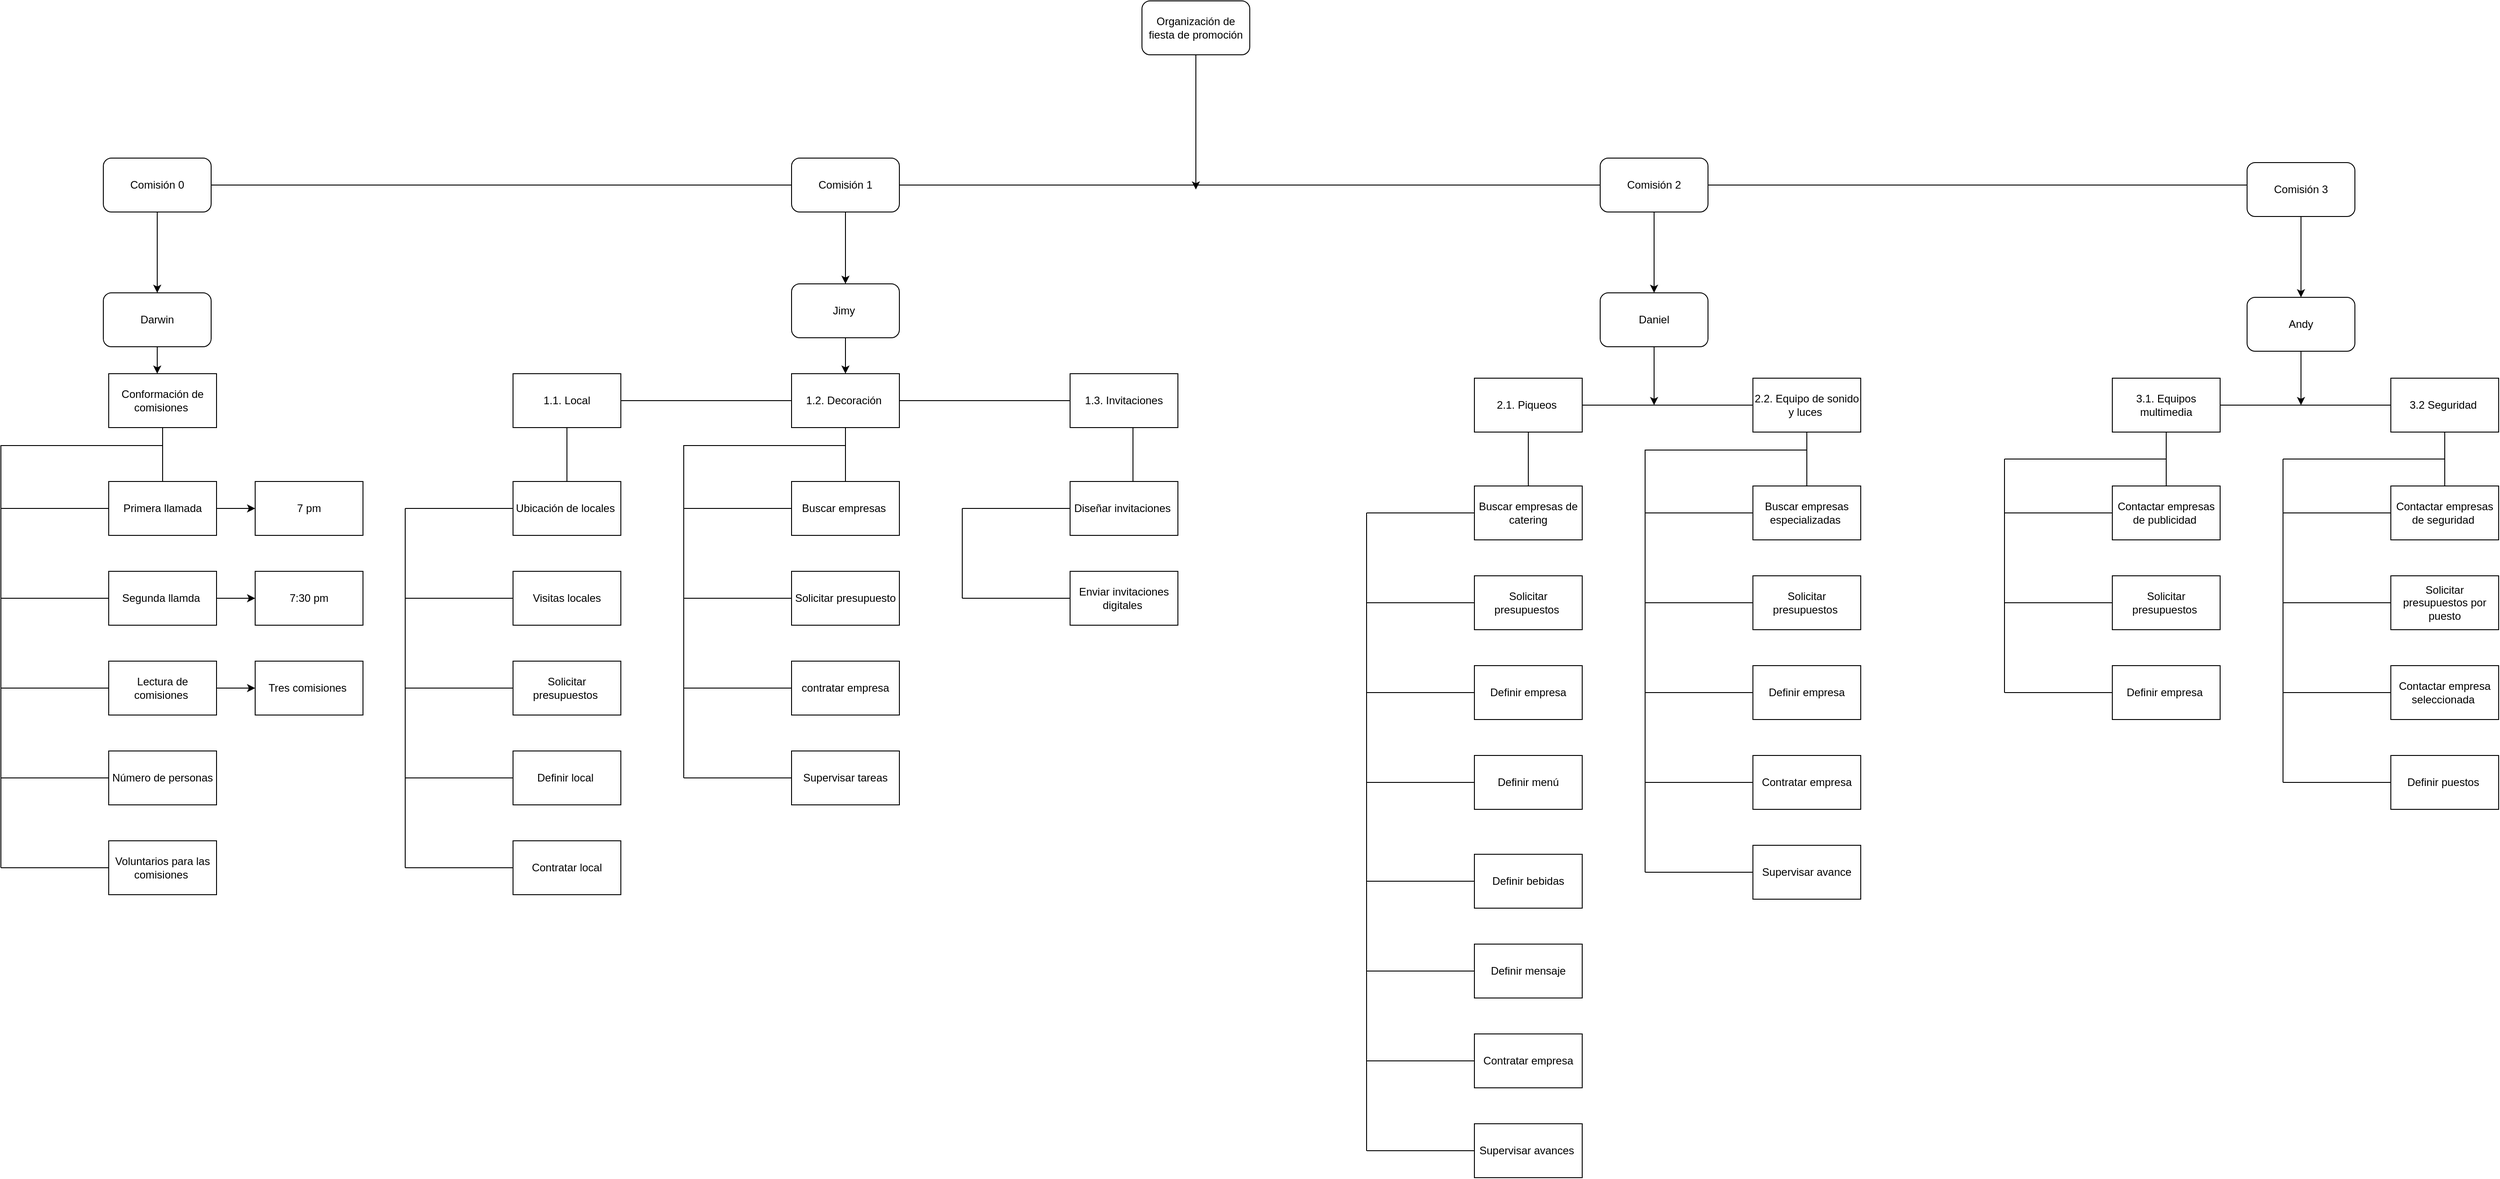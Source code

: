 <mxfile version="20.3.7" type="github">
  <diagram id="5C6EwOf_Wa-gGO12jq7W" name="Página-1">
    <mxGraphModel dx="7194" dy="2410" grid="1" gridSize="10" guides="1" tooltips="1" connect="1" arrows="1" fold="1" page="1" pageScale="1" pageWidth="827" pageHeight="1169" math="0" shadow="0">
      <root>
        <mxCell id="0" />
        <mxCell id="1" parent="0" />
        <mxCell id="Lc9naHNw8LYEpgLvx75e-236" style="edgeStyle=orthogonalEdgeStyle;rounded=0;orthogonalLoop=1;jettySize=auto;html=1;" edge="1" parent="1" source="Lc9naHNw8LYEpgLvx75e-1">
          <mxGeometry relative="1" as="geometry">
            <mxPoint x="100" y="250" as="targetPoint" />
          </mxGeometry>
        </mxCell>
        <mxCell id="Lc9naHNw8LYEpgLvx75e-1" value="&lt;font style=&quot;vertical-align: inherit;&quot;&gt;&lt;font style=&quot;vertical-align: inherit;&quot;&gt;Organización de fiesta de promoción&lt;/font&gt;&lt;/font&gt;" style="rounded=1;whiteSpace=wrap;html=1;" vertex="1" parent="1">
          <mxGeometry x="40" y="40" width="120" height="60" as="geometry" />
        </mxCell>
        <mxCell id="Lc9naHNw8LYEpgLvx75e-111" value="" style="edgeStyle=orthogonalEdgeStyle;rounded=0;orthogonalLoop=1;jettySize=auto;html=1;" edge="1" parent="1" source="Lc9naHNw8LYEpgLvx75e-2" target="Lc9naHNw8LYEpgLvx75e-73">
          <mxGeometry relative="1" as="geometry" />
        </mxCell>
        <mxCell id="Lc9naHNw8LYEpgLvx75e-2" value="&lt;font style=&quot;vertical-align: inherit;&quot;&gt;&lt;font style=&quot;vertical-align: inherit;&quot;&gt;Comisión 2&lt;/font&gt;&lt;/font&gt;" style="rounded=1;whiteSpace=wrap;html=1;" vertex="1" parent="1">
          <mxGeometry x="550" y="215" width="120" height="60" as="geometry" />
        </mxCell>
        <mxCell id="Lc9naHNw8LYEpgLvx75e-17" value="" style="edgeStyle=orthogonalEdgeStyle;rounded=0;orthogonalLoop=1;jettySize=auto;html=1;" edge="1" parent="1" source="Lc9naHNw8LYEpgLvx75e-3" target="Lc9naHNw8LYEpgLvx75e-9">
          <mxGeometry relative="1" as="geometry" />
        </mxCell>
        <mxCell id="Lc9naHNw8LYEpgLvx75e-3" value="&lt;font style=&quot;vertical-align: inherit;&quot;&gt;&lt;font style=&quot;vertical-align: inherit;&quot;&gt;Comisión 1&lt;/font&gt;&lt;/font&gt;" style="rounded=1;whiteSpace=wrap;html=1;" vertex="1" parent="1">
          <mxGeometry x="-350" y="215" width="120" height="60" as="geometry" />
        </mxCell>
        <mxCell id="Lc9naHNw8LYEpgLvx75e-132" value="" style="edgeStyle=orthogonalEdgeStyle;rounded=0;orthogonalLoop=1;jettySize=auto;html=1;" edge="1" parent="1" source="Lc9naHNw8LYEpgLvx75e-4" target="Lc9naHNw8LYEpgLvx75e-113">
          <mxGeometry relative="1" as="geometry" />
        </mxCell>
        <mxCell id="Lc9naHNw8LYEpgLvx75e-4" value="&lt;font style=&quot;vertical-align: inherit;&quot;&gt;&lt;font style=&quot;vertical-align: inherit;&quot;&gt;Comisión 3&lt;/font&gt;&lt;/font&gt;" style="rounded=1;whiteSpace=wrap;html=1;" vertex="1" parent="1">
          <mxGeometry x="1270" y="220" width="120" height="60" as="geometry" />
        </mxCell>
        <mxCell id="Lc9naHNw8LYEpgLvx75e-16" value="" style="edgeStyle=orthogonalEdgeStyle;rounded=0;orthogonalLoop=1;jettySize=auto;html=1;" edge="1" parent="1" source="Lc9naHNw8LYEpgLvx75e-9" target="Lc9naHNw8LYEpgLvx75e-11">
          <mxGeometry relative="1" as="geometry" />
        </mxCell>
        <mxCell id="Lc9naHNw8LYEpgLvx75e-9" value="Jimy&lt;span style=&quot;white-space: pre;&quot;&gt;	&lt;/span&gt;" style="rounded=1;whiteSpace=wrap;html=1;" vertex="1" parent="1">
          <mxGeometry x="-350" y="355" width="120" height="60" as="geometry" />
        </mxCell>
        <mxCell id="Lc9naHNw8LYEpgLvx75e-11" value="1.2. Decoración&lt;span style=&quot;white-space: pre;&quot;&gt;	&lt;/span&gt;" style="rounded=0;whiteSpace=wrap;html=1;" vertex="1" parent="1">
          <mxGeometry x="-350" y="455" width="120" height="60" as="geometry" />
        </mxCell>
        <mxCell id="Lc9naHNw8LYEpgLvx75e-13" value="1.1. Local" style="rounded=0;whiteSpace=wrap;html=1;" vertex="1" parent="1">
          <mxGeometry x="-660" y="455" width="120" height="60" as="geometry" />
        </mxCell>
        <mxCell id="Lc9naHNw8LYEpgLvx75e-21" value="" style="endArrow=none;html=1;rounded=0;entryX=0;entryY=0.5;entryDx=0;entryDy=0;exitX=1;exitY=0.5;exitDx=0;exitDy=0;" edge="1" parent="1" source="Lc9naHNw8LYEpgLvx75e-13" target="Lc9naHNw8LYEpgLvx75e-11">
          <mxGeometry width="50" height="50" relative="1" as="geometry">
            <mxPoint x="-620" y="465" as="sourcePoint" />
            <mxPoint x="-590" y="485" as="targetPoint" />
            <Array as="points">
              <mxPoint x="-490" y="485" />
            </Array>
          </mxGeometry>
        </mxCell>
        <mxCell id="Lc9naHNw8LYEpgLvx75e-22" value="1.3. Invitaciones" style="rounded=0;whiteSpace=wrap;html=1;" vertex="1" parent="1">
          <mxGeometry x="-40" y="455" width="120" height="60" as="geometry" />
        </mxCell>
        <mxCell id="Lc9naHNw8LYEpgLvx75e-24" value="" style="endArrow=none;html=1;rounded=0;exitX=1;exitY=0.5;exitDx=0;exitDy=0;entryX=0;entryY=0.5;entryDx=0;entryDy=0;" edge="1" parent="1" source="Lc9naHNw8LYEpgLvx75e-11" target="Lc9naHNw8LYEpgLvx75e-22">
          <mxGeometry width="50" height="50" relative="1" as="geometry">
            <mxPoint x="-150" y="615" as="sourcePoint" />
            <mxPoint x="-100" y="565" as="targetPoint" />
          </mxGeometry>
        </mxCell>
        <mxCell id="Lc9naHNw8LYEpgLvx75e-25" value="Ubicación de locales&amp;nbsp;" style="rounded=0;whiteSpace=wrap;html=1;" vertex="1" parent="1">
          <mxGeometry x="-660" y="575" width="120" height="60" as="geometry" />
        </mxCell>
        <mxCell id="Lc9naHNw8LYEpgLvx75e-26" value="Visitas locales" style="rounded=0;whiteSpace=wrap;html=1;" vertex="1" parent="1">
          <mxGeometry x="-660" y="675" width="120" height="60" as="geometry" />
        </mxCell>
        <mxCell id="Lc9naHNw8LYEpgLvx75e-27" value="Solicitar presupuestos&amp;nbsp;" style="rounded=0;whiteSpace=wrap;html=1;" vertex="1" parent="1">
          <mxGeometry x="-660" y="775" width="120" height="60" as="geometry" />
        </mxCell>
        <mxCell id="Lc9naHNw8LYEpgLvx75e-28" value="Definir local&amp;nbsp;" style="rounded=0;whiteSpace=wrap;html=1;" vertex="1" parent="1">
          <mxGeometry x="-660" y="875" width="120" height="60" as="geometry" />
        </mxCell>
        <mxCell id="Lc9naHNw8LYEpgLvx75e-29" value="Contratar local" style="rounded=0;whiteSpace=wrap;html=1;" vertex="1" parent="1">
          <mxGeometry x="-660" y="975" width="120" height="60" as="geometry" />
        </mxCell>
        <mxCell id="Lc9naHNw8LYEpgLvx75e-32" value="" style="endArrow=none;html=1;rounded=0;" edge="1" parent="1">
          <mxGeometry width="50" height="50" relative="1" as="geometry">
            <mxPoint x="-470" y="905" as="sourcePoint" />
            <mxPoint x="-290" y="535" as="targetPoint" />
            <Array as="points">
              <mxPoint x="-470" y="535" />
              <mxPoint x="-420" y="535" />
            </Array>
          </mxGeometry>
        </mxCell>
        <mxCell id="Lc9naHNw8LYEpgLvx75e-34" value="" style="endArrow=none;html=1;rounded=0;entryX=0;entryY=0.5;entryDx=0;entryDy=0;" edge="1" parent="1" target="Lc9naHNw8LYEpgLvx75e-25">
          <mxGeometry width="50" height="50" relative="1" as="geometry">
            <mxPoint x="-780" y="605" as="sourcePoint" />
            <mxPoint x="-540" y="705" as="targetPoint" />
          </mxGeometry>
        </mxCell>
        <mxCell id="Lc9naHNw8LYEpgLvx75e-35" value="" style="endArrow=none;html=1;rounded=0;entryX=0;entryY=0.5;entryDx=0;entryDy=0;" edge="1" parent="1" target="Lc9naHNw8LYEpgLvx75e-26">
          <mxGeometry width="50" height="50" relative="1" as="geometry">
            <mxPoint x="-780" y="705" as="sourcePoint" />
            <mxPoint x="-540" y="705" as="targetPoint" />
          </mxGeometry>
        </mxCell>
        <mxCell id="Lc9naHNw8LYEpgLvx75e-36" value="" style="endArrow=none;html=1;rounded=0;entryX=0;entryY=0.5;entryDx=0;entryDy=0;" edge="1" parent="1" target="Lc9naHNw8LYEpgLvx75e-27">
          <mxGeometry width="50" height="50" relative="1" as="geometry">
            <mxPoint x="-780" y="805" as="sourcePoint" />
            <mxPoint x="-540" y="705" as="targetPoint" />
          </mxGeometry>
        </mxCell>
        <mxCell id="Lc9naHNw8LYEpgLvx75e-37" value="" style="endArrow=none;html=1;rounded=0;entryX=0;entryY=0.5;entryDx=0;entryDy=0;" edge="1" parent="1" target="Lc9naHNw8LYEpgLvx75e-28">
          <mxGeometry width="50" height="50" relative="1" as="geometry">
            <mxPoint x="-780" y="905" as="sourcePoint" />
            <mxPoint x="-540" y="865" as="targetPoint" />
          </mxGeometry>
        </mxCell>
        <mxCell id="Lc9naHNw8LYEpgLvx75e-38" value="" style="endArrow=none;html=1;rounded=0;entryX=0;entryY=0.5;entryDx=0;entryDy=0;" edge="1" parent="1">
          <mxGeometry width="50" height="50" relative="1" as="geometry">
            <mxPoint x="-780" y="1005" as="sourcePoint" />
            <mxPoint x="-660" y="1005" as="targetPoint" />
          </mxGeometry>
        </mxCell>
        <mxCell id="Lc9naHNw8LYEpgLvx75e-39" value="" style="endArrow=none;html=1;rounded=0;entryX=0.5;entryY=1;entryDx=0;entryDy=0;exitX=0.5;exitY=0;exitDx=0;exitDy=0;" edge="1" parent="1" source="Lc9naHNw8LYEpgLvx75e-25" target="Lc9naHNw8LYEpgLvx75e-13">
          <mxGeometry width="50" height="50" relative="1" as="geometry">
            <mxPoint x="-590" y="605" as="sourcePoint" />
            <mxPoint x="-540" y="555" as="targetPoint" />
          </mxGeometry>
        </mxCell>
        <mxCell id="Lc9naHNw8LYEpgLvx75e-54" value="Buscar empresas&amp;nbsp;" style="rounded=0;whiteSpace=wrap;html=1;" vertex="1" parent="1">
          <mxGeometry x="-350" y="575" width="120" height="60" as="geometry" />
        </mxCell>
        <mxCell id="Lc9naHNw8LYEpgLvx75e-55" value="Solicitar presupuesto" style="rounded=0;whiteSpace=wrap;html=1;" vertex="1" parent="1">
          <mxGeometry x="-350" y="675" width="120" height="60" as="geometry" />
        </mxCell>
        <mxCell id="Lc9naHNw8LYEpgLvx75e-56" value="contratar empresa" style="rounded=0;whiteSpace=wrap;html=1;" vertex="1" parent="1">
          <mxGeometry x="-350" y="775" width="120" height="60" as="geometry" />
        </mxCell>
        <mxCell id="Lc9naHNw8LYEpgLvx75e-57" value="Supervisar tareas" style="rounded=0;whiteSpace=wrap;html=1;" vertex="1" parent="1">
          <mxGeometry x="-350" y="875" width="120" height="60" as="geometry" />
        </mxCell>
        <mxCell id="Lc9naHNw8LYEpgLvx75e-58" value="" style="endArrow=none;html=1;rounded=0;entryX=0;entryY=0.5;entryDx=0;entryDy=0;" edge="1" target="Lc9naHNw8LYEpgLvx75e-54" parent="1">
          <mxGeometry width="50" height="50" relative="1" as="geometry">
            <mxPoint x="-470" y="605" as="sourcePoint" />
            <mxPoint x="-230" y="705" as="targetPoint" />
          </mxGeometry>
        </mxCell>
        <mxCell id="Lc9naHNw8LYEpgLvx75e-59" value="" style="endArrow=none;html=1;rounded=0;entryX=0;entryY=0.5;entryDx=0;entryDy=0;" edge="1" target="Lc9naHNw8LYEpgLvx75e-55" parent="1">
          <mxGeometry width="50" height="50" relative="1" as="geometry">
            <mxPoint x="-470" y="705" as="sourcePoint" />
            <mxPoint x="-230" y="705" as="targetPoint" />
          </mxGeometry>
        </mxCell>
        <mxCell id="Lc9naHNw8LYEpgLvx75e-60" value="" style="endArrow=none;html=1;rounded=0;entryX=0;entryY=0.5;entryDx=0;entryDy=0;" edge="1" target="Lc9naHNw8LYEpgLvx75e-56" parent="1">
          <mxGeometry width="50" height="50" relative="1" as="geometry">
            <mxPoint x="-470" y="805" as="sourcePoint" />
            <mxPoint x="-230" y="705" as="targetPoint" />
          </mxGeometry>
        </mxCell>
        <mxCell id="Lc9naHNw8LYEpgLvx75e-61" value="" style="endArrow=none;html=1;rounded=0;entryX=0;entryY=0.5;entryDx=0;entryDy=0;" edge="1" target="Lc9naHNw8LYEpgLvx75e-57" parent="1">
          <mxGeometry width="50" height="50" relative="1" as="geometry">
            <mxPoint x="-470" y="905" as="sourcePoint" />
            <mxPoint x="-230" y="865" as="targetPoint" />
          </mxGeometry>
        </mxCell>
        <mxCell id="Lc9naHNw8LYEpgLvx75e-62" value="" style="endArrow=none;html=1;rounded=0;entryX=0.5;entryY=1;entryDx=0;entryDy=0;exitX=0.5;exitY=0;exitDx=0;exitDy=0;" edge="1" source="Lc9naHNw8LYEpgLvx75e-54" parent="1">
          <mxGeometry width="50" height="50" relative="1" as="geometry">
            <mxPoint x="-280" y="605" as="sourcePoint" />
            <mxPoint x="-290" y="515" as="targetPoint" />
          </mxGeometry>
        </mxCell>
        <mxCell id="Lc9naHNw8LYEpgLvx75e-63" value="" style="endArrow=none;html=1;rounded=0;" edge="1" parent="1">
          <mxGeometry width="50" height="50" relative="1" as="geometry">
            <mxPoint x="-780" y="1005" as="sourcePoint" />
            <mxPoint x="-780" y="605" as="targetPoint" />
          </mxGeometry>
        </mxCell>
        <mxCell id="Lc9naHNw8LYEpgLvx75e-65" value="Diseñar invitaciones&amp;nbsp;" style="rounded=0;whiteSpace=wrap;html=1;" vertex="1" parent="1">
          <mxGeometry x="-40" y="575" width="120" height="60" as="geometry" />
        </mxCell>
        <mxCell id="Lc9naHNw8LYEpgLvx75e-66" value="Enviar invitaciones digitales&amp;nbsp;" style="rounded=0;whiteSpace=wrap;html=1;" vertex="1" parent="1">
          <mxGeometry x="-40" y="675" width="120" height="60" as="geometry" />
        </mxCell>
        <mxCell id="Lc9naHNw8LYEpgLvx75e-67" value="" style="endArrow=none;html=1;rounded=0;entryX=0;entryY=0.5;entryDx=0;entryDy=0;" edge="1" target="Lc9naHNw8LYEpgLvx75e-65" parent="1">
          <mxGeometry width="50" height="50" relative="1" as="geometry">
            <mxPoint x="-160.0" y="605" as="sourcePoint" />
            <mxPoint x="80" y="705" as="targetPoint" />
          </mxGeometry>
        </mxCell>
        <mxCell id="Lc9naHNw8LYEpgLvx75e-68" value="" style="endArrow=none;html=1;rounded=0;entryX=0;entryY=0.5;entryDx=0;entryDy=0;" edge="1" target="Lc9naHNw8LYEpgLvx75e-66" parent="1">
          <mxGeometry width="50" height="50" relative="1" as="geometry">
            <mxPoint x="-160.0" y="705" as="sourcePoint" />
            <mxPoint x="80" y="705" as="targetPoint" />
          </mxGeometry>
        </mxCell>
        <mxCell id="Lc9naHNw8LYEpgLvx75e-69" value="" style="endArrow=none;html=1;rounded=0;entryX=0.5;entryY=1;entryDx=0;entryDy=0;exitX=0.5;exitY=0;exitDx=0;exitDy=0;" edge="1" parent="1" source="Lc9naHNw8LYEpgLvx75e-54">
          <mxGeometry width="50" height="50" relative="1" as="geometry">
            <mxPoint x="-290.0" y="575" as="sourcePoint" />
            <mxPoint x="-290.0" y="515" as="targetPoint" />
            <Array as="points">
              <mxPoint x="-290" y="545" />
            </Array>
          </mxGeometry>
        </mxCell>
        <mxCell id="Lc9naHNw8LYEpgLvx75e-70" value="" style="endArrow=none;html=1;rounded=0;entryX=0.5;entryY=1;entryDx=0;entryDy=0;exitX=0.5;exitY=0;exitDx=0;exitDy=0;" edge="1" parent="1">
          <mxGeometry width="50" height="50" relative="1" as="geometry">
            <mxPoint x="30.0" y="575" as="sourcePoint" />
            <mxPoint x="30.0" y="515" as="targetPoint" />
            <Array as="points">
              <mxPoint x="30" y="545" />
            </Array>
          </mxGeometry>
        </mxCell>
        <mxCell id="Lc9naHNw8LYEpgLvx75e-71" value="" style="endArrow=none;html=1;rounded=0;" edge="1" parent="1">
          <mxGeometry width="50" height="50" relative="1" as="geometry">
            <mxPoint x="-160" y="705" as="sourcePoint" />
            <mxPoint x="-160" y="605" as="targetPoint" />
          </mxGeometry>
        </mxCell>
        <mxCell id="Lc9naHNw8LYEpgLvx75e-300" value="" style="edgeStyle=orthogonalEdgeStyle;rounded=0;orthogonalLoop=1;jettySize=auto;html=1;" edge="1" parent="1" source="Lc9naHNw8LYEpgLvx75e-73">
          <mxGeometry relative="1" as="geometry">
            <mxPoint x="610" y="490" as="targetPoint" />
          </mxGeometry>
        </mxCell>
        <mxCell id="Lc9naHNw8LYEpgLvx75e-73" value="Daniel" style="rounded=1;whiteSpace=wrap;html=1;" vertex="1" parent="1">
          <mxGeometry x="550" y="365" width="120" height="60" as="geometry" />
        </mxCell>
        <mxCell id="Lc9naHNw8LYEpgLvx75e-74" value="2.2. Equipo de sonido y luces&amp;nbsp;" style="rounded=0;whiteSpace=wrap;html=1;" vertex="1" parent="1">
          <mxGeometry x="720" y="460" width="120" height="60" as="geometry" />
        </mxCell>
        <mxCell id="Lc9naHNw8LYEpgLvx75e-75" value="2.1. Piqueos&amp;nbsp;" style="rounded=0;whiteSpace=wrap;html=1;" vertex="1" parent="1">
          <mxGeometry x="410" y="460" width="120" height="60" as="geometry" />
        </mxCell>
        <mxCell id="Lc9naHNw8LYEpgLvx75e-76" value="" style="endArrow=none;html=1;rounded=0;entryX=0;entryY=0.5;entryDx=0;entryDy=0;exitX=1;exitY=0.5;exitDx=0;exitDy=0;" edge="1" source="Lc9naHNw8LYEpgLvx75e-75" target="Lc9naHNw8LYEpgLvx75e-74" parent="1">
          <mxGeometry width="50" height="50" relative="1" as="geometry">
            <mxPoint x="450" y="470" as="sourcePoint" />
            <mxPoint x="480" y="490" as="targetPoint" />
            <Array as="points">
              <mxPoint x="580" y="490" />
            </Array>
          </mxGeometry>
        </mxCell>
        <mxCell id="Lc9naHNw8LYEpgLvx75e-77" value="Buscar empresas de catering" style="rounded=0;whiteSpace=wrap;html=1;" vertex="1" parent="1">
          <mxGeometry x="410" y="580" width="120" height="60" as="geometry" />
        </mxCell>
        <mxCell id="Lc9naHNw8LYEpgLvx75e-78" value="Solicitar presupuestos&amp;nbsp;" style="rounded=0;whiteSpace=wrap;html=1;" vertex="1" parent="1">
          <mxGeometry x="410" y="680" width="120" height="60" as="geometry" />
        </mxCell>
        <mxCell id="Lc9naHNw8LYEpgLvx75e-79" value="Definir empresa" style="rounded=0;whiteSpace=wrap;html=1;" vertex="1" parent="1">
          <mxGeometry x="410" y="780" width="120" height="60" as="geometry" />
        </mxCell>
        <mxCell id="Lc9naHNw8LYEpgLvx75e-80" value="Definir menú" style="rounded=0;whiteSpace=wrap;html=1;" vertex="1" parent="1">
          <mxGeometry x="410" y="880" width="120" height="60" as="geometry" />
        </mxCell>
        <mxCell id="Lc9naHNw8LYEpgLvx75e-81" value="" style="endArrow=none;html=1;rounded=0;" edge="1" parent="1">
          <mxGeometry width="50" height="50" relative="1" as="geometry">
            <mxPoint x="600" y="1010" as="sourcePoint" />
            <mxPoint x="780" y="540" as="targetPoint" />
            <Array as="points">
              <mxPoint x="600" y="540" />
              <mxPoint x="650" y="540" />
            </Array>
          </mxGeometry>
        </mxCell>
        <mxCell id="Lc9naHNw8LYEpgLvx75e-82" value="" style="endArrow=none;html=1;rounded=0;entryX=0;entryY=0.5;entryDx=0;entryDy=0;" edge="1" target="Lc9naHNw8LYEpgLvx75e-77" parent="1">
          <mxGeometry width="50" height="50" relative="1" as="geometry">
            <mxPoint x="290" y="610" as="sourcePoint" />
            <mxPoint x="530" y="710" as="targetPoint" />
          </mxGeometry>
        </mxCell>
        <mxCell id="Lc9naHNw8LYEpgLvx75e-83" value="" style="endArrow=none;html=1;rounded=0;entryX=0;entryY=0.5;entryDx=0;entryDy=0;" edge="1" target="Lc9naHNw8LYEpgLvx75e-78" parent="1">
          <mxGeometry width="50" height="50" relative="1" as="geometry">
            <mxPoint x="290" y="710" as="sourcePoint" />
            <mxPoint x="530" y="710" as="targetPoint" />
          </mxGeometry>
        </mxCell>
        <mxCell id="Lc9naHNw8LYEpgLvx75e-84" value="" style="endArrow=none;html=1;rounded=0;entryX=0;entryY=0.5;entryDx=0;entryDy=0;" edge="1" target="Lc9naHNw8LYEpgLvx75e-79" parent="1">
          <mxGeometry width="50" height="50" relative="1" as="geometry">
            <mxPoint x="290" y="810" as="sourcePoint" />
            <mxPoint x="530" y="710" as="targetPoint" />
          </mxGeometry>
        </mxCell>
        <mxCell id="Lc9naHNw8LYEpgLvx75e-85" value="" style="endArrow=none;html=1;rounded=0;entryX=0;entryY=0.5;entryDx=0;entryDy=0;" edge="1" target="Lc9naHNw8LYEpgLvx75e-80" parent="1">
          <mxGeometry width="50" height="50" relative="1" as="geometry">
            <mxPoint x="290" y="910" as="sourcePoint" />
            <mxPoint x="530" y="870" as="targetPoint" />
          </mxGeometry>
        </mxCell>
        <mxCell id="Lc9naHNw8LYEpgLvx75e-87" value="" style="endArrow=none;html=1;rounded=0;entryX=0.5;entryY=1;entryDx=0;entryDy=0;exitX=0.5;exitY=0;exitDx=0;exitDy=0;" edge="1" source="Lc9naHNw8LYEpgLvx75e-77" target="Lc9naHNw8LYEpgLvx75e-75" parent="1">
          <mxGeometry width="50" height="50" relative="1" as="geometry">
            <mxPoint x="480" y="610" as="sourcePoint" />
            <mxPoint x="530" y="560" as="targetPoint" />
          </mxGeometry>
        </mxCell>
        <mxCell id="Lc9naHNw8LYEpgLvx75e-88" value="Buscar empresas especializadas&amp;nbsp;" style="rounded=0;whiteSpace=wrap;html=1;" vertex="1" parent="1">
          <mxGeometry x="720" y="580" width="120" height="60" as="geometry" />
        </mxCell>
        <mxCell id="Lc9naHNw8LYEpgLvx75e-89" value="Solicitar presupuestos&amp;nbsp;" style="rounded=0;whiteSpace=wrap;html=1;" vertex="1" parent="1">
          <mxGeometry x="720" y="680" width="120" height="60" as="geometry" />
        </mxCell>
        <mxCell id="Lc9naHNw8LYEpgLvx75e-90" value="Definir empresa" style="rounded=0;whiteSpace=wrap;html=1;" vertex="1" parent="1">
          <mxGeometry x="720" y="780" width="120" height="60" as="geometry" />
        </mxCell>
        <mxCell id="Lc9naHNw8LYEpgLvx75e-91" value="Contratar empresa" style="rounded=0;whiteSpace=wrap;html=1;" vertex="1" parent="1">
          <mxGeometry x="720" y="880" width="120" height="60" as="geometry" />
        </mxCell>
        <mxCell id="Lc9naHNw8LYEpgLvx75e-92" value="" style="endArrow=none;html=1;rounded=0;entryX=0;entryY=0.5;entryDx=0;entryDy=0;" edge="1" target="Lc9naHNw8LYEpgLvx75e-88" parent="1">
          <mxGeometry width="50" height="50" relative="1" as="geometry">
            <mxPoint x="600" y="610" as="sourcePoint" />
            <mxPoint x="840" y="710" as="targetPoint" />
          </mxGeometry>
        </mxCell>
        <mxCell id="Lc9naHNw8LYEpgLvx75e-93" value="" style="endArrow=none;html=1;rounded=0;entryX=0;entryY=0.5;entryDx=0;entryDy=0;" edge="1" target="Lc9naHNw8LYEpgLvx75e-89" parent="1">
          <mxGeometry width="50" height="50" relative="1" as="geometry">
            <mxPoint x="600" y="710" as="sourcePoint" />
            <mxPoint x="840" y="710" as="targetPoint" />
          </mxGeometry>
        </mxCell>
        <mxCell id="Lc9naHNw8LYEpgLvx75e-94" value="" style="endArrow=none;html=1;rounded=0;entryX=0;entryY=0.5;entryDx=0;entryDy=0;" edge="1" target="Lc9naHNw8LYEpgLvx75e-90" parent="1">
          <mxGeometry width="50" height="50" relative="1" as="geometry">
            <mxPoint x="600" y="810" as="sourcePoint" />
            <mxPoint x="840" y="710" as="targetPoint" />
          </mxGeometry>
        </mxCell>
        <mxCell id="Lc9naHNw8LYEpgLvx75e-95" value="" style="endArrow=none;html=1;rounded=0;entryX=0;entryY=0.5;entryDx=0;entryDy=0;" edge="1" target="Lc9naHNw8LYEpgLvx75e-91" parent="1">
          <mxGeometry width="50" height="50" relative="1" as="geometry">
            <mxPoint x="600" y="910" as="sourcePoint" />
            <mxPoint x="840" y="870" as="targetPoint" />
          </mxGeometry>
        </mxCell>
        <mxCell id="Lc9naHNw8LYEpgLvx75e-96" value="" style="endArrow=none;html=1;rounded=0;entryX=0.5;entryY=1;entryDx=0;entryDy=0;exitX=0.5;exitY=0;exitDx=0;exitDy=0;" edge="1" source="Lc9naHNw8LYEpgLvx75e-88" parent="1">
          <mxGeometry width="50" height="50" relative="1" as="geometry">
            <mxPoint x="790" y="610" as="sourcePoint" />
            <mxPoint x="780" y="520" as="targetPoint" />
          </mxGeometry>
        </mxCell>
        <mxCell id="Lc9naHNw8LYEpgLvx75e-97" value="" style="endArrow=none;html=1;rounded=0;" edge="1" parent="1">
          <mxGeometry width="50" height="50" relative="1" as="geometry">
            <mxPoint x="290" y="1320" as="sourcePoint" />
            <mxPoint x="290" y="610" as="targetPoint" />
          </mxGeometry>
        </mxCell>
        <mxCell id="Lc9naHNw8LYEpgLvx75e-98" value="" style="endArrow=none;html=1;rounded=0;entryX=0.5;entryY=1;entryDx=0;entryDy=0;exitX=0.5;exitY=0;exitDx=0;exitDy=0;" edge="1" source="Lc9naHNw8LYEpgLvx75e-88" parent="1">
          <mxGeometry width="50" height="50" relative="1" as="geometry">
            <mxPoint x="780.0" y="580" as="sourcePoint" />
            <mxPoint x="780" y="520" as="targetPoint" />
            <Array as="points">
              <mxPoint x="780" y="550" />
            </Array>
          </mxGeometry>
        </mxCell>
        <mxCell id="Lc9naHNw8LYEpgLvx75e-99" value="Definir bebidas" style="rounded=0;whiteSpace=wrap;html=1;" vertex="1" parent="1">
          <mxGeometry x="410" y="990" width="120" height="60" as="geometry" />
        </mxCell>
        <mxCell id="Lc9naHNw8LYEpgLvx75e-100" value="Definir mensaje" style="rounded=0;whiteSpace=wrap;html=1;" vertex="1" parent="1">
          <mxGeometry x="410" y="1090" width="120" height="60" as="geometry" />
        </mxCell>
        <mxCell id="Lc9naHNw8LYEpgLvx75e-101" value="Contratar empresa" style="rounded=0;whiteSpace=wrap;html=1;" vertex="1" parent="1">
          <mxGeometry x="410" y="1190" width="120" height="60" as="geometry" />
        </mxCell>
        <mxCell id="Lc9naHNw8LYEpgLvx75e-102" value="" style="endArrow=none;html=1;rounded=0;entryX=0;entryY=0.5;entryDx=0;entryDy=0;" edge="1" target="Lc9naHNw8LYEpgLvx75e-99" parent="1">
          <mxGeometry width="50" height="50" relative="1" as="geometry">
            <mxPoint x="290.0" y="1020" as="sourcePoint" />
            <mxPoint x="530" y="1020" as="targetPoint" />
          </mxGeometry>
        </mxCell>
        <mxCell id="Lc9naHNw8LYEpgLvx75e-103" value="" style="endArrow=none;html=1;rounded=0;entryX=0;entryY=0.5;entryDx=0;entryDy=0;" edge="1" target="Lc9naHNw8LYEpgLvx75e-100" parent="1">
          <mxGeometry width="50" height="50" relative="1" as="geometry">
            <mxPoint x="290.0" y="1120" as="sourcePoint" />
            <mxPoint x="530" y="1020" as="targetPoint" />
          </mxGeometry>
        </mxCell>
        <mxCell id="Lc9naHNw8LYEpgLvx75e-104" value="" style="endArrow=none;html=1;rounded=0;entryX=0;entryY=0.5;entryDx=0;entryDy=0;" edge="1" target="Lc9naHNw8LYEpgLvx75e-101" parent="1">
          <mxGeometry width="50" height="50" relative="1" as="geometry">
            <mxPoint x="290" y="1220" as="sourcePoint" />
            <mxPoint x="530" y="1180" as="targetPoint" />
          </mxGeometry>
        </mxCell>
        <mxCell id="Lc9naHNw8LYEpgLvx75e-105" value="Supervisar avances&amp;nbsp;" style="rounded=0;whiteSpace=wrap;html=1;" vertex="1" parent="1">
          <mxGeometry x="410" y="1290" width="120" height="60" as="geometry" />
        </mxCell>
        <mxCell id="Lc9naHNw8LYEpgLvx75e-106" value="" style="endArrow=none;html=1;rounded=0;entryX=0;entryY=0.5;entryDx=0;entryDy=0;" edge="1" target="Lc9naHNw8LYEpgLvx75e-105" parent="1">
          <mxGeometry width="50" height="50" relative="1" as="geometry">
            <mxPoint x="290.0" y="1320" as="sourcePoint" />
            <mxPoint x="530" y="1280" as="targetPoint" />
          </mxGeometry>
        </mxCell>
        <mxCell id="Lc9naHNw8LYEpgLvx75e-107" value="Supervisar avance" style="rounded=0;whiteSpace=wrap;html=1;" vertex="1" parent="1">
          <mxGeometry x="720" y="980" width="120" height="60" as="geometry" />
        </mxCell>
        <mxCell id="Lc9naHNw8LYEpgLvx75e-108" value="" style="endArrow=none;html=1;rounded=0;entryX=0;entryY=0.5;entryDx=0;entryDy=0;" edge="1" target="Lc9naHNw8LYEpgLvx75e-107" parent="1">
          <mxGeometry width="50" height="50" relative="1" as="geometry">
            <mxPoint x="600.0" y="1010" as="sourcePoint" />
            <mxPoint x="840" y="970" as="targetPoint" />
          </mxGeometry>
        </mxCell>
        <mxCell id="Lc9naHNw8LYEpgLvx75e-112" value="" style="edgeStyle=orthogonalEdgeStyle;rounded=0;orthogonalLoop=1;jettySize=auto;html=1;" edge="1" source="Lc9naHNw8LYEpgLvx75e-113" parent="1">
          <mxGeometry relative="1" as="geometry">
            <mxPoint x="1330" y="490" as="targetPoint" />
            <Array as="points">
              <mxPoint x="1330" y="450" />
              <mxPoint x="1330" y="450" />
            </Array>
          </mxGeometry>
        </mxCell>
        <mxCell id="Lc9naHNw8LYEpgLvx75e-113" value="Andy" style="rounded=1;whiteSpace=wrap;html=1;" vertex="1" parent="1">
          <mxGeometry x="1270" y="370" width="120" height="60" as="geometry" />
        </mxCell>
        <mxCell id="Lc9naHNw8LYEpgLvx75e-114" value="3.2 Seguridad&amp;nbsp;" style="rounded=0;whiteSpace=wrap;html=1;" vertex="1" parent="1">
          <mxGeometry x="1430" y="460" width="120" height="60" as="geometry" />
        </mxCell>
        <mxCell id="Lc9naHNw8LYEpgLvx75e-115" value="3.1. Equipos multimedia" style="rounded=0;whiteSpace=wrap;html=1;" vertex="1" parent="1">
          <mxGeometry x="1120" y="460" width="120" height="60" as="geometry" />
        </mxCell>
        <mxCell id="Lc9naHNw8LYEpgLvx75e-116" value="" style="endArrow=none;html=1;rounded=0;entryX=0;entryY=0.5;entryDx=0;entryDy=0;exitX=1;exitY=0.5;exitDx=0;exitDy=0;" edge="1" source="Lc9naHNw8LYEpgLvx75e-115" target="Lc9naHNw8LYEpgLvx75e-114" parent="1">
          <mxGeometry width="50" height="50" relative="1" as="geometry">
            <mxPoint x="1160" y="470" as="sourcePoint" />
            <mxPoint x="1190" y="490" as="targetPoint" />
            <Array as="points">
              <mxPoint x="1290" y="490" />
            </Array>
          </mxGeometry>
        </mxCell>
        <mxCell id="Lc9naHNw8LYEpgLvx75e-117" value="Contactar empresas de publicidad&amp;nbsp;" style="rounded=0;whiteSpace=wrap;html=1;" vertex="1" parent="1">
          <mxGeometry x="1120" y="580" width="120" height="60" as="geometry" />
        </mxCell>
        <mxCell id="Lc9naHNw8LYEpgLvx75e-118" value="Solicitar presupuestos&amp;nbsp;" style="rounded=0;whiteSpace=wrap;html=1;" vertex="1" parent="1">
          <mxGeometry x="1120" y="680" width="120" height="60" as="geometry" />
        </mxCell>
        <mxCell id="Lc9naHNw8LYEpgLvx75e-119" value="Definir empresa&amp;nbsp;" style="rounded=0;whiteSpace=wrap;html=1;" vertex="1" parent="1">
          <mxGeometry x="1120" y="780" width="120" height="60" as="geometry" />
        </mxCell>
        <mxCell id="Lc9naHNw8LYEpgLvx75e-121" value="" style="endArrow=none;html=1;rounded=0;entryX=0.5;entryY=1;entryDx=0;entryDy=0;exitX=0.5;exitY=0;exitDx=0;exitDy=0;" edge="1" source="Lc9naHNw8LYEpgLvx75e-117" target="Lc9naHNw8LYEpgLvx75e-115" parent="1">
          <mxGeometry width="50" height="50" relative="1" as="geometry">
            <mxPoint x="1190" y="610" as="sourcePoint" />
            <mxPoint x="1240" y="560" as="targetPoint" />
          </mxGeometry>
        </mxCell>
        <mxCell id="Lc9naHNw8LYEpgLvx75e-122" value="Contactar empresas de seguridad&amp;nbsp;" style="rounded=0;whiteSpace=wrap;html=1;" vertex="1" parent="1">
          <mxGeometry x="1430" y="580" width="120" height="60" as="geometry" />
        </mxCell>
        <mxCell id="Lc9naHNw8LYEpgLvx75e-123" value="Solicitar presupuestos por puesto" style="rounded=0;whiteSpace=wrap;html=1;" vertex="1" parent="1">
          <mxGeometry x="1430" y="680" width="120" height="60" as="geometry" />
        </mxCell>
        <mxCell id="Lc9naHNw8LYEpgLvx75e-124" value="Contactar empresa seleccionada&amp;nbsp;" style="rounded=0;whiteSpace=wrap;html=1;" vertex="1" parent="1">
          <mxGeometry x="1430" y="780" width="120" height="60" as="geometry" />
        </mxCell>
        <mxCell id="Lc9naHNw8LYEpgLvx75e-125" value="Definir puestos&amp;nbsp;" style="rounded=0;whiteSpace=wrap;html=1;" vertex="1" parent="1">
          <mxGeometry x="1430" y="880" width="120" height="60" as="geometry" />
        </mxCell>
        <mxCell id="Lc9naHNw8LYEpgLvx75e-126" value="" style="endArrow=none;html=1;rounded=0;entryX=0;entryY=0.5;entryDx=0;entryDy=0;" edge="1" target="Lc9naHNw8LYEpgLvx75e-122" parent="1">
          <mxGeometry width="50" height="50" relative="1" as="geometry">
            <mxPoint x="1310" y="610" as="sourcePoint" />
            <mxPoint x="1550" y="710" as="targetPoint" />
          </mxGeometry>
        </mxCell>
        <mxCell id="Lc9naHNw8LYEpgLvx75e-127" value="" style="endArrow=none;html=1;rounded=0;entryX=0;entryY=0.5;entryDx=0;entryDy=0;" edge="1" target="Lc9naHNw8LYEpgLvx75e-123" parent="1">
          <mxGeometry width="50" height="50" relative="1" as="geometry">
            <mxPoint x="1310" y="710" as="sourcePoint" />
            <mxPoint x="1550" y="710" as="targetPoint" />
          </mxGeometry>
        </mxCell>
        <mxCell id="Lc9naHNw8LYEpgLvx75e-128" value="" style="endArrow=none;html=1;rounded=0;entryX=0;entryY=0.5;entryDx=0;entryDy=0;" edge="1" target="Lc9naHNw8LYEpgLvx75e-124" parent="1">
          <mxGeometry width="50" height="50" relative="1" as="geometry">
            <mxPoint x="1310" y="810" as="sourcePoint" />
            <mxPoint x="1550" y="710" as="targetPoint" />
          </mxGeometry>
        </mxCell>
        <mxCell id="Lc9naHNw8LYEpgLvx75e-129" value="" style="endArrow=none;html=1;rounded=0;entryX=0;entryY=0.5;entryDx=0;entryDy=0;" edge="1" target="Lc9naHNw8LYEpgLvx75e-125" parent="1">
          <mxGeometry width="50" height="50" relative="1" as="geometry">
            <mxPoint x="1310" y="910" as="sourcePoint" />
            <mxPoint x="1550" y="870" as="targetPoint" />
          </mxGeometry>
        </mxCell>
        <mxCell id="Lc9naHNw8LYEpgLvx75e-130" value="" style="endArrow=none;html=1;rounded=0;entryX=0.5;entryY=1;entryDx=0;entryDy=0;exitX=0.5;exitY=0;exitDx=0;exitDy=0;" edge="1" source="Lc9naHNw8LYEpgLvx75e-122" parent="1">
          <mxGeometry width="50" height="50" relative="1" as="geometry">
            <mxPoint x="1500" y="610" as="sourcePoint" />
            <mxPoint x="1490" y="520" as="targetPoint" />
          </mxGeometry>
        </mxCell>
        <mxCell id="Lc9naHNw8LYEpgLvx75e-131" value="" style="endArrow=none;html=1;rounded=0;entryX=0.5;entryY=1;entryDx=0;entryDy=0;exitX=0.5;exitY=0;exitDx=0;exitDy=0;" edge="1" source="Lc9naHNw8LYEpgLvx75e-122" parent="1">
          <mxGeometry width="50" height="50" relative="1" as="geometry">
            <mxPoint x="1490.0" y="580" as="sourcePoint" />
            <mxPoint x="1490" y="520" as="targetPoint" />
            <Array as="points">
              <mxPoint x="1490" y="550" />
            </Array>
          </mxGeometry>
        </mxCell>
        <mxCell id="Lc9naHNw8LYEpgLvx75e-133" value="" style="endArrow=none;html=1;rounded=0;" edge="1" parent="1">
          <mxGeometry width="50" height="50" relative="1" as="geometry">
            <mxPoint x="1310" y="910" as="sourcePoint" />
            <mxPoint x="1310" y="550" as="targetPoint" />
          </mxGeometry>
        </mxCell>
        <mxCell id="Lc9naHNw8LYEpgLvx75e-134" value="" style="endArrow=none;html=1;rounded=0;" edge="1" parent="1">
          <mxGeometry width="50" height="50" relative="1" as="geometry">
            <mxPoint x="1310" y="550" as="sourcePoint" />
            <mxPoint x="1490" y="550" as="targetPoint" />
          </mxGeometry>
        </mxCell>
        <mxCell id="Lc9naHNw8LYEpgLvx75e-136" value="" style="endArrow=none;html=1;rounded=0;entryX=0;entryY=0.5;entryDx=0;entryDy=0;" edge="1" parent="1">
          <mxGeometry width="50" height="50" relative="1" as="geometry">
            <mxPoint x="1000" y="610" as="sourcePoint" />
            <mxPoint x="1120" y="610" as="targetPoint" />
          </mxGeometry>
        </mxCell>
        <mxCell id="Lc9naHNw8LYEpgLvx75e-137" value="" style="endArrow=none;html=1;rounded=0;entryX=0;entryY=0.5;entryDx=0;entryDy=0;" edge="1" parent="1">
          <mxGeometry width="50" height="50" relative="1" as="geometry">
            <mxPoint x="1000" y="710" as="sourcePoint" />
            <mxPoint x="1120" y="710" as="targetPoint" />
          </mxGeometry>
        </mxCell>
        <mxCell id="Lc9naHNw8LYEpgLvx75e-138" value="" style="endArrow=none;html=1;rounded=0;entryX=0;entryY=0.5;entryDx=0;entryDy=0;" edge="1" parent="1">
          <mxGeometry width="50" height="50" relative="1" as="geometry">
            <mxPoint x="1000" y="810" as="sourcePoint" />
            <mxPoint x="1120" y="810" as="targetPoint" />
          </mxGeometry>
        </mxCell>
        <mxCell id="Lc9naHNw8LYEpgLvx75e-140" value="" style="endArrow=none;html=1;rounded=0;" edge="1" parent="1">
          <mxGeometry width="50" height="50" relative="1" as="geometry">
            <mxPoint x="1000" y="810" as="sourcePoint" />
            <mxPoint x="1000" y="550" as="targetPoint" />
          </mxGeometry>
        </mxCell>
        <mxCell id="Lc9naHNw8LYEpgLvx75e-141" value="" style="endArrow=none;html=1;rounded=0;" edge="1" parent="1">
          <mxGeometry width="50" height="50" relative="1" as="geometry">
            <mxPoint x="1180" y="550" as="sourcePoint" />
            <mxPoint x="1000" y="550" as="targetPoint" />
          </mxGeometry>
        </mxCell>
        <mxCell id="Lc9naHNw8LYEpgLvx75e-275" value="" style="edgeStyle=orthogonalEdgeStyle;rounded=0;orthogonalLoop=1;jettySize=auto;html=1;" edge="1" source="Lc9naHNw8LYEpgLvx75e-276" target="Lc9naHNw8LYEpgLvx75e-278" parent="1">
          <mxGeometry relative="1" as="geometry" />
        </mxCell>
        <mxCell id="Lc9naHNw8LYEpgLvx75e-276" value="&lt;font style=&quot;vertical-align: inherit;&quot;&gt;&lt;font style=&quot;vertical-align: inherit;&quot;&gt;Comisión 0&lt;/font&gt;&lt;/font&gt;" style="rounded=1;whiteSpace=wrap;html=1;" vertex="1" parent="1">
          <mxGeometry x="-1116" y="215" width="120" height="60" as="geometry" />
        </mxCell>
        <mxCell id="Lc9naHNw8LYEpgLvx75e-298" value="" style="edgeStyle=orthogonalEdgeStyle;rounded=0;orthogonalLoop=1;jettySize=auto;html=1;" edge="1" parent="1" source="Lc9naHNw8LYEpgLvx75e-278" target="Lc9naHNw8LYEpgLvx75e-279">
          <mxGeometry relative="1" as="geometry">
            <Array as="points">
              <mxPoint x="-1056" y="455" />
              <mxPoint x="-1056" y="455" />
            </Array>
          </mxGeometry>
        </mxCell>
        <mxCell id="Lc9naHNw8LYEpgLvx75e-278" value="Darwin" style="rounded=1;whiteSpace=wrap;html=1;" vertex="1" parent="1">
          <mxGeometry x="-1116" y="365" width="120" height="60" as="geometry" />
        </mxCell>
        <mxCell id="Lc9naHNw8LYEpgLvx75e-279" value="Conformación de comisiones&amp;nbsp;" style="rounded=0;whiteSpace=wrap;html=1;" vertex="1" parent="1">
          <mxGeometry x="-1110" y="455" width="120" height="60" as="geometry" />
        </mxCell>
        <mxCell id="Lc9naHNw8LYEpgLvx75e-281" value="" style="endArrow=none;html=1;rounded=0;" edge="1" parent="1">
          <mxGeometry width="50" height="50" relative="1" as="geometry">
            <mxPoint x="-1230" y="1005" as="sourcePoint" />
            <mxPoint x="-1050.0" y="535" as="targetPoint" />
            <Array as="points">
              <mxPoint x="-1230" y="535" />
              <mxPoint x="-1180" y="535" />
            </Array>
          </mxGeometry>
        </mxCell>
        <mxCell id="Lc9naHNw8LYEpgLvx75e-302" value="" style="edgeStyle=orthogonalEdgeStyle;rounded=0;orthogonalLoop=1;jettySize=auto;html=1;" edge="1" parent="1" source="Lc9naHNw8LYEpgLvx75e-283" target="Lc9naHNw8LYEpgLvx75e-301">
          <mxGeometry relative="1" as="geometry" />
        </mxCell>
        <mxCell id="Lc9naHNw8LYEpgLvx75e-283" value="Primera llamada" style="rounded=0;whiteSpace=wrap;html=1;" vertex="1" parent="1">
          <mxGeometry x="-1110" y="575" width="120" height="60" as="geometry" />
        </mxCell>
        <mxCell id="Lc9naHNw8LYEpgLvx75e-304" value="" style="edgeStyle=orthogonalEdgeStyle;rounded=0;orthogonalLoop=1;jettySize=auto;html=1;" edge="1" parent="1" source="Lc9naHNw8LYEpgLvx75e-284" target="Lc9naHNw8LYEpgLvx75e-303">
          <mxGeometry relative="1" as="geometry" />
        </mxCell>
        <mxCell id="Lc9naHNw8LYEpgLvx75e-284" value="Segunda llamda&amp;nbsp;" style="rounded=0;whiteSpace=wrap;html=1;" vertex="1" parent="1">
          <mxGeometry x="-1110" y="675" width="120" height="60" as="geometry" />
        </mxCell>
        <mxCell id="Lc9naHNw8LYEpgLvx75e-306" value="" style="edgeStyle=orthogonalEdgeStyle;rounded=0;orthogonalLoop=1;jettySize=auto;html=1;" edge="1" parent="1" source="Lc9naHNw8LYEpgLvx75e-285" target="Lc9naHNw8LYEpgLvx75e-305">
          <mxGeometry relative="1" as="geometry" />
        </mxCell>
        <mxCell id="Lc9naHNw8LYEpgLvx75e-285" value="Lectura de comisiones&amp;nbsp;" style="rounded=0;whiteSpace=wrap;html=1;" vertex="1" parent="1">
          <mxGeometry x="-1110" y="775" width="120" height="60" as="geometry" />
        </mxCell>
        <mxCell id="Lc9naHNw8LYEpgLvx75e-286" value="Número de personas" style="rounded=0;whiteSpace=wrap;html=1;" vertex="1" parent="1">
          <mxGeometry x="-1110" y="875" width="120" height="60" as="geometry" />
        </mxCell>
        <mxCell id="Lc9naHNw8LYEpgLvx75e-287" value="" style="endArrow=none;html=1;rounded=0;entryX=0;entryY=0.5;entryDx=0;entryDy=0;" edge="1" target="Lc9naHNw8LYEpgLvx75e-283" parent="1">
          <mxGeometry width="50" height="50" relative="1" as="geometry">
            <mxPoint x="-1230" y="605" as="sourcePoint" />
            <mxPoint x="-990" y="705" as="targetPoint" />
          </mxGeometry>
        </mxCell>
        <mxCell id="Lc9naHNw8LYEpgLvx75e-288" value="" style="endArrow=none;html=1;rounded=0;entryX=0;entryY=0.5;entryDx=0;entryDy=0;" edge="1" target="Lc9naHNw8LYEpgLvx75e-284" parent="1">
          <mxGeometry width="50" height="50" relative="1" as="geometry">
            <mxPoint x="-1230" y="705" as="sourcePoint" />
            <mxPoint x="-990" y="705" as="targetPoint" />
          </mxGeometry>
        </mxCell>
        <mxCell id="Lc9naHNw8LYEpgLvx75e-289" value="" style="endArrow=none;html=1;rounded=0;entryX=0;entryY=0.5;entryDx=0;entryDy=0;" edge="1" target="Lc9naHNw8LYEpgLvx75e-285" parent="1">
          <mxGeometry width="50" height="50" relative="1" as="geometry">
            <mxPoint x="-1230" y="805" as="sourcePoint" />
            <mxPoint x="-990" y="705" as="targetPoint" />
          </mxGeometry>
        </mxCell>
        <mxCell id="Lc9naHNw8LYEpgLvx75e-290" value="" style="endArrow=none;html=1;rounded=0;entryX=0;entryY=0.5;entryDx=0;entryDy=0;" edge="1" target="Lc9naHNw8LYEpgLvx75e-286" parent="1">
          <mxGeometry width="50" height="50" relative="1" as="geometry">
            <mxPoint x="-1230" y="905" as="sourcePoint" />
            <mxPoint x="-990" y="865" as="targetPoint" />
          </mxGeometry>
        </mxCell>
        <mxCell id="Lc9naHNw8LYEpgLvx75e-291" value="" style="endArrow=none;html=1;rounded=0;entryX=0.5;entryY=1;entryDx=0;entryDy=0;exitX=0.5;exitY=0;exitDx=0;exitDy=0;" edge="1" source="Lc9naHNw8LYEpgLvx75e-283" parent="1">
          <mxGeometry width="50" height="50" relative="1" as="geometry">
            <mxPoint x="-1040" y="605" as="sourcePoint" />
            <mxPoint x="-1050.0" y="515" as="targetPoint" />
          </mxGeometry>
        </mxCell>
        <mxCell id="Lc9naHNw8LYEpgLvx75e-292" value="" style="endArrow=none;html=1;rounded=0;entryX=0.5;entryY=1;entryDx=0;entryDy=0;exitX=0.5;exitY=0;exitDx=0;exitDy=0;" edge="1" source="Lc9naHNw8LYEpgLvx75e-283" parent="1">
          <mxGeometry width="50" height="50" relative="1" as="geometry">
            <mxPoint x="-1050.0" y="575" as="sourcePoint" />
            <mxPoint x="-1050.0" y="515" as="targetPoint" />
            <Array as="points">
              <mxPoint x="-1050" y="545" />
            </Array>
          </mxGeometry>
        </mxCell>
        <mxCell id="Lc9naHNw8LYEpgLvx75e-293" value="Voluntarios para las comisiones&amp;nbsp;" style="rounded=0;whiteSpace=wrap;html=1;" vertex="1" parent="1">
          <mxGeometry x="-1110" y="975" width="120" height="60" as="geometry" />
        </mxCell>
        <mxCell id="Lc9naHNw8LYEpgLvx75e-294" value="" style="endArrow=none;html=1;rounded=0;entryX=0;entryY=0.5;entryDx=0;entryDy=0;" edge="1" target="Lc9naHNw8LYEpgLvx75e-293" parent="1">
          <mxGeometry width="50" height="50" relative="1" as="geometry">
            <mxPoint x="-1230" y="1005" as="sourcePoint" />
            <mxPoint x="-990" y="965" as="targetPoint" />
          </mxGeometry>
        </mxCell>
        <mxCell id="Lc9naHNw8LYEpgLvx75e-295" value="" style="endArrow=none;html=1;rounded=0;entryX=0;entryY=0.5;entryDx=0;entryDy=0;exitX=1;exitY=0.5;exitDx=0;exitDy=0;" edge="1" parent="1" source="Lc9naHNw8LYEpgLvx75e-276" target="Lc9naHNw8LYEpgLvx75e-3">
          <mxGeometry width="50" height="50" relative="1" as="geometry">
            <mxPoint x="-500" y="965" as="sourcePoint" />
            <mxPoint x="-450" y="915" as="targetPoint" />
          </mxGeometry>
        </mxCell>
        <mxCell id="Lc9naHNw8LYEpgLvx75e-296" value="" style="endArrow=none;html=1;rounded=0;entryX=1;entryY=0.5;entryDx=0;entryDy=0;exitX=0;exitY=0.5;exitDx=0;exitDy=0;" edge="1" parent="1" source="Lc9naHNw8LYEpgLvx75e-2" target="Lc9naHNw8LYEpgLvx75e-3">
          <mxGeometry width="50" height="50" relative="1" as="geometry">
            <mxPoint x="-490" y="970" as="sourcePoint" />
            <mxPoint x="-440" y="920" as="targetPoint" />
          </mxGeometry>
        </mxCell>
        <mxCell id="Lc9naHNw8LYEpgLvx75e-297" value="" style="endArrow=none;html=1;rounded=0;entryX=1;entryY=0.5;entryDx=0;entryDy=0;" edge="1" parent="1" target="Lc9naHNw8LYEpgLvx75e-2">
          <mxGeometry width="50" height="50" relative="1" as="geometry">
            <mxPoint x="1270" y="245" as="sourcePoint" />
            <mxPoint x="360" y="920" as="targetPoint" />
          </mxGeometry>
        </mxCell>
        <mxCell id="Lc9naHNw8LYEpgLvx75e-301" value="7 pm" style="whiteSpace=wrap;html=1;rounded=0;" vertex="1" parent="1">
          <mxGeometry x="-947" y="575" width="120" height="60" as="geometry" />
        </mxCell>
        <mxCell id="Lc9naHNw8LYEpgLvx75e-303" value="7:30 pm" style="whiteSpace=wrap;html=1;rounded=0;" vertex="1" parent="1">
          <mxGeometry x="-947" y="675" width="120" height="60" as="geometry" />
        </mxCell>
        <mxCell id="Lc9naHNw8LYEpgLvx75e-305" value="Tres comisiones&amp;nbsp;" style="whiteSpace=wrap;html=1;rounded=0;" vertex="1" parent="1">
          <mxGeometry x="-947" y="775" width="120" height="60" as="geometry" />
        </mxCell>
      </root>
    </mxGraphModel>
  </diagram>
</mxfile>
